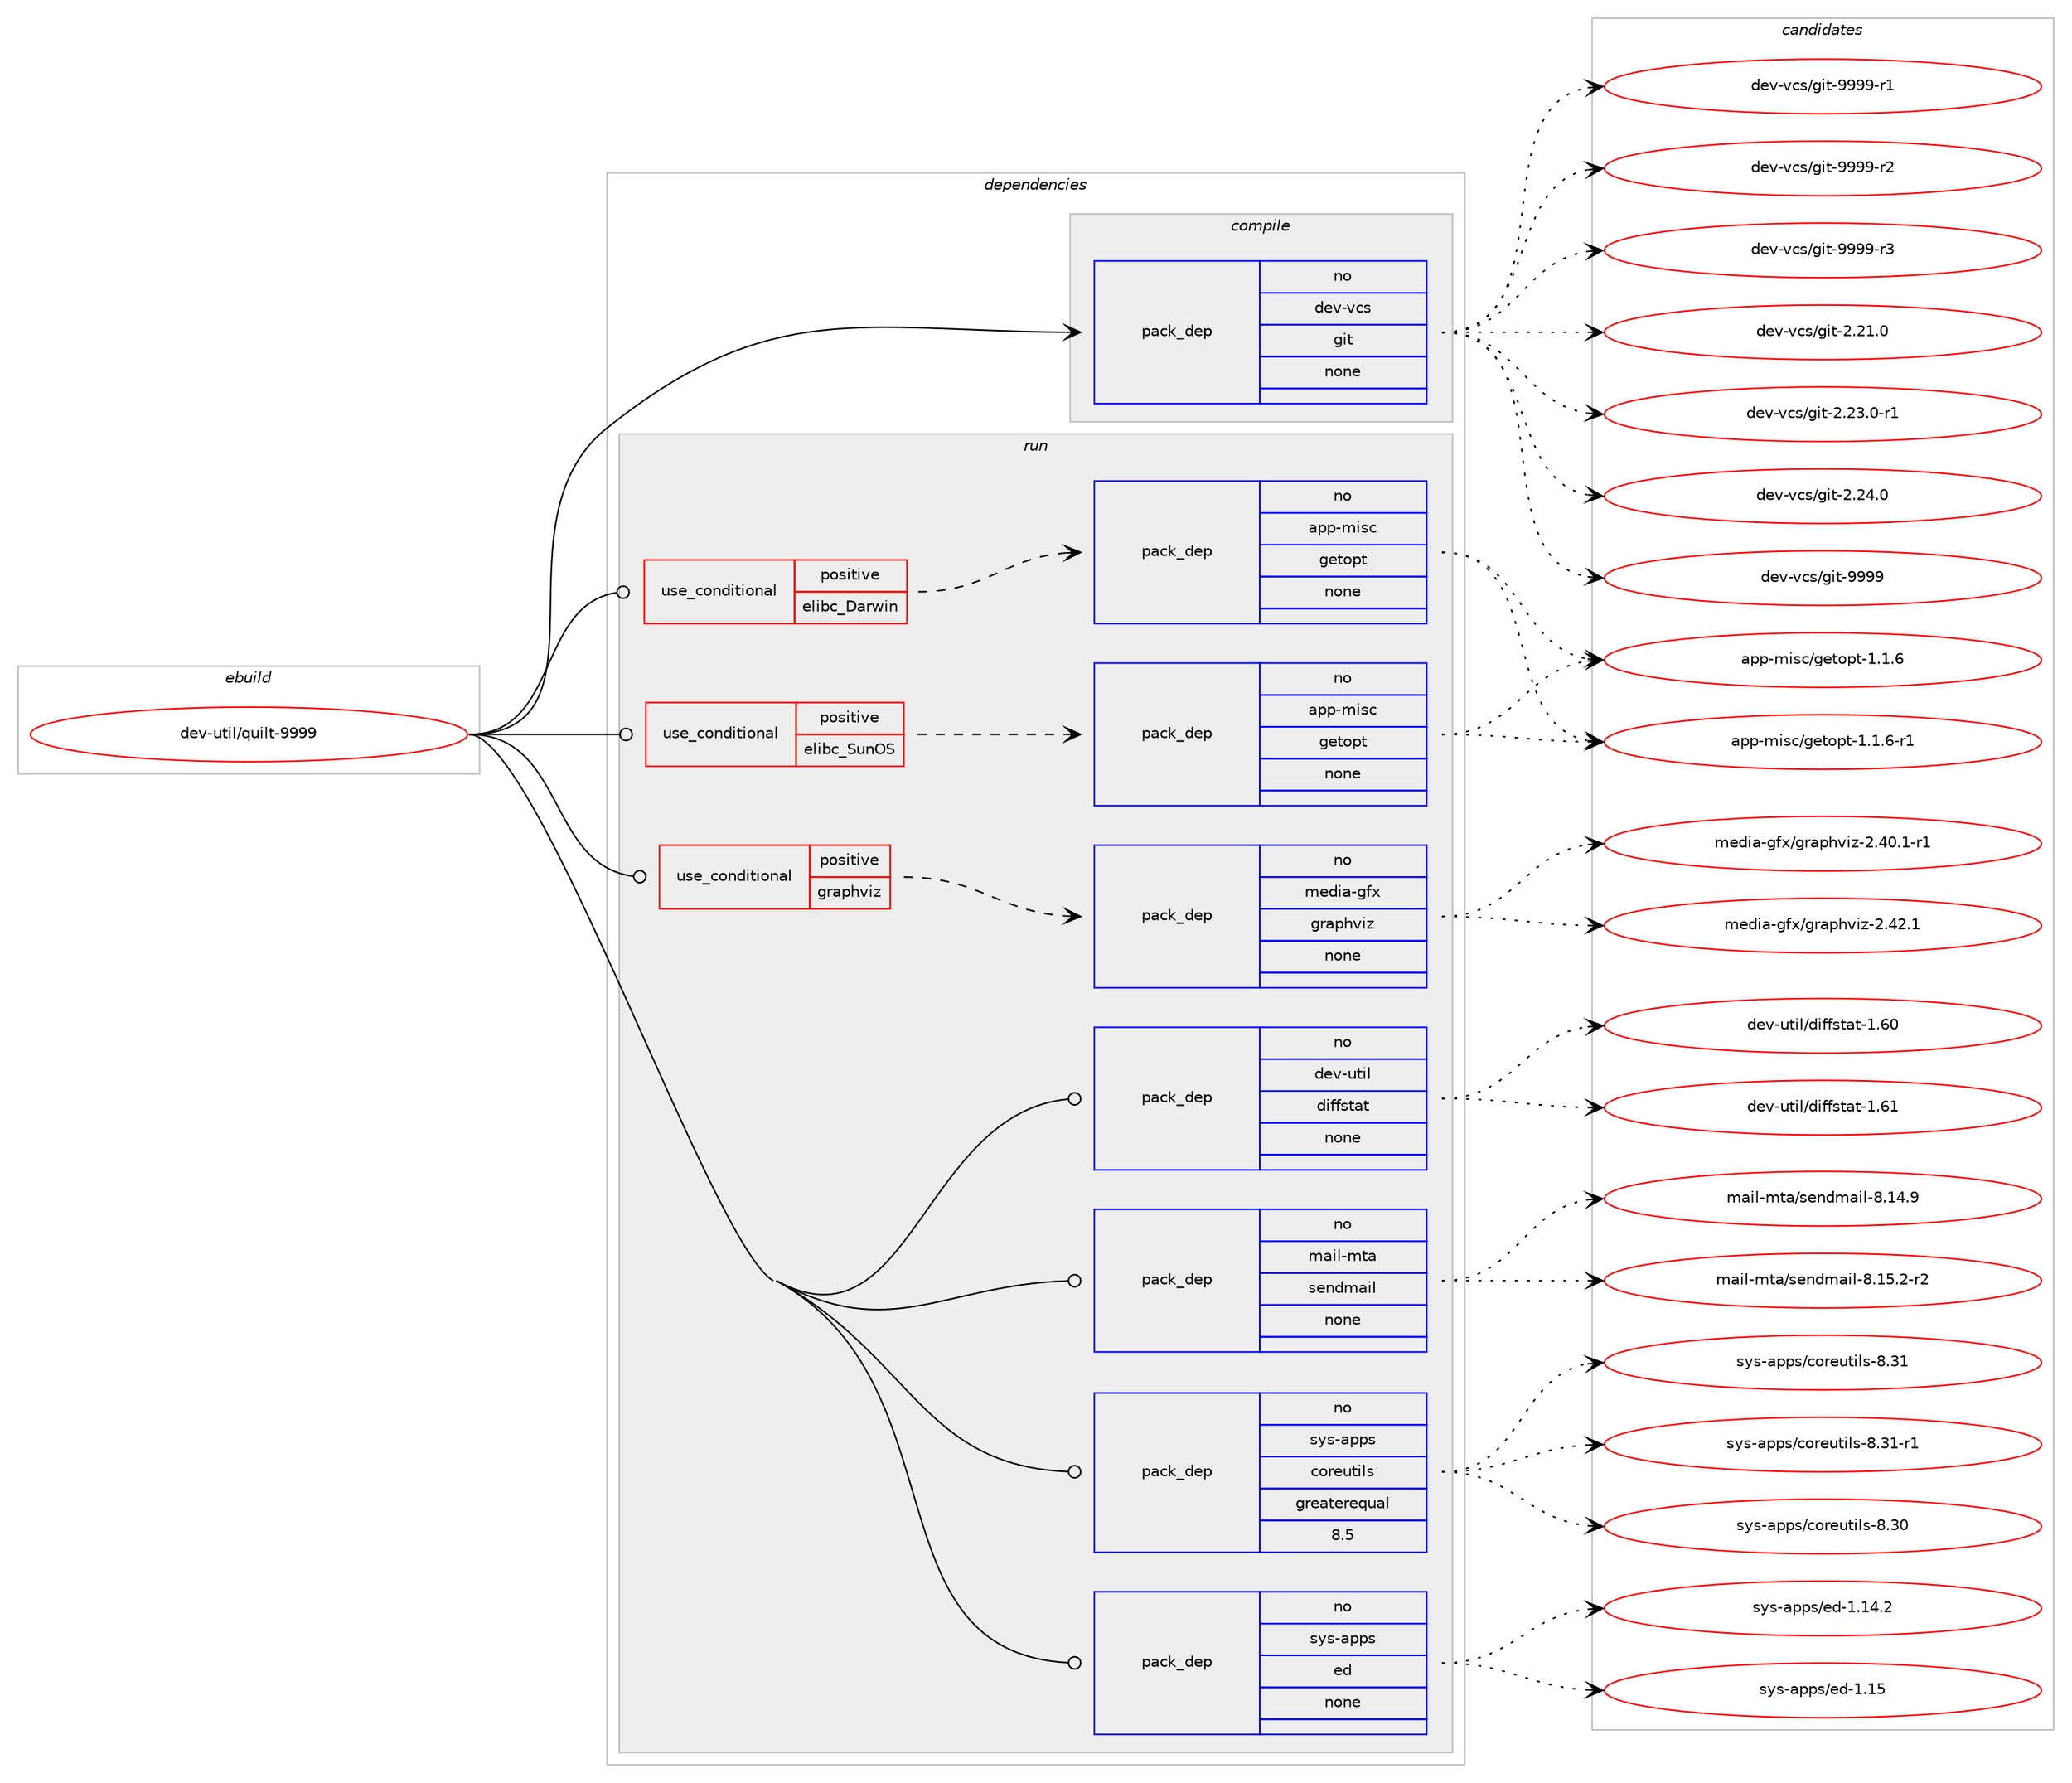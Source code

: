 digraph prolog {

# *************
# Graph options
# *************

newrank=true;
concentrate=true;
compound=true;
graph [rankdir=LR,fontname=Helvetica,fontsize=10,ranksep=1.5];#, ranksep=2.5, nodesep=0.2];
edge  [arrowhead=vee];
node  [fontname=Helvetica,fontsize=10];

# **********
# The ebuild
# **********

subgraph cluster_leftcol {
color=gray;
rank=same;
label=<<i>ebuild</i>>;
id [label="dev-util/quilt-9999", color=red, width=4, href="../dev-util/quilt-9999.svg"];
}

# ****************
# The dependencies
# ****************

subgraph cluster_midcol {
color=gray;
label=<<i>dependencies</i>>;
subgraph cluster_compile {
fillcolor="#eeeeee";
style=filled;
label=<<i>compile</i>>;
subgraph pack536282 {
dependency731662 [label=<<TABLE BORDER="0" CELLBORDER="1" CELLSPACING="0" CELLPADDING="4" WIDTH="220"><TR><TD ROWSPAN="6" CELLPADDING="30">pack_dep</TD></TR><TR><TD WIDTH="110">no</TD></TR><TR><TD>dev-vcs</TD></TR><TR><TD>git</TD></TR><TR><TD>none</TD></TR><TR><TD></TD></TR></TABLE>>, shape=none, color=blue];
}
id:e -> dependency731662:w [weight=20,style="solid",arrowhead="vee"];
}
subgraph cluster_compileandrun {
fillcolor="#eeeeee";
style=filled;
label=<<i>compile and run</i>>;
}
subgraph cluster_run {
fillcolor="#eeeeee";
style=filled;
label=<<i>run</i>>;
subgraph cond183199 {
dependency731663 [label=<<TABLE BORDER="0" CELLBORDER="1" CELLSPACING="0" CELLPADDING="4"><TR><TD ROWSPAN="3" CELLPADDING="10">use_conditional</TD></TR><TR><TD>positive</TD></TR><TR><TD>elibc_Darwin</TD></TR></TABLE>>, shape=none, color=red];
subgraph pack536283 {
dependency731664 [label=<<TABLE BORDER="0" CELLBORDER="1" CELLSPACING="0" CELLPADDING="4" WIDTH="220"><TR><TD ROWSPAN="6" CELLPADDING="30">pack_dep</TD></TR><TR><TD WIDTH="110">no</TD></TR><TR><TD>app-misc</TD></TR><TR><TD>getopt</TD></TR><TR><TD>none</TD></TR><TR><TD></TD></TR></TABLE>>, shape=none, color=blue];
}
dependency731663:e -> dependency731664:w [weight=20,style="dashed",arrowhead="vee"];
}
id:e -> dependency731663:w [weight=20,style="solid",arrowhead="odot"];
subgraph cond183200 {
dependency731665 [label=<<TABLE BORDER="0" CELLBORDER="1" CELLSPACING="0" CELLPADDING="4"><TR><TD ROWSPAN="3" CELLPADDING="10">use_conditional</TD></TR><TR><TD>positive</TD></TR><TR><TD>elibc_SunOS</TD></TR></TABLE>>, shape=none, color=red];
subgraph pack536284 {
dependency731666 [label=<<TABLE BORDER="0" CELLBORDER="1" CELLSPACING="0" CELLPADDING="4" WIDTH="220"><TR><TD ROWSPAN="6" CELLPADDING="30">pack_dep</TD></TR><TR><TD WIDTH="110">no</TD></TR><TR><TD>app-misc</TD></TR><TR><TD>getopt</TD></TR><TR><TD>none</TD></TR><TR><TD></TD></TR></TABLE>>, shape=none, color=blue];
}
dependency731665:e -> dependency731666:w [weight=20,style="dashed",arrowhead="vee"];
}
id:e -> dependency731665:w [weight=20,style="solid",arrowhead="odot"];
subgraph cond183201 {
dependency731667 [label=<<TABLE BORDER="0" CELLBORDER="1" CELLSPACING="0" CELLPADDING="4"><TR><TD ROWSPAN="3" CELLPADDING="10">use_conditional</TD></TR><TR><TD>positive</TD></TR><TR><TD>graphviz</TD></TR></TABLE>>, shape=none, color=red];
subgraph pack536285 {
dependency731668 [label=<<TABLE BORDER="0" CELLBORDER="1" CELLSPACING="0" CELLPADDING="4" WIDTH="220"><TR><TD ROWSPAN="6" CELLPADDING="30">pack_dep</TD></TR><TR><TD WIDTH="110">no</TD></TR><TR><TD>media-gfx</TD></TR><TR><TD>graphviz</TD></TR><TR><TD>none</TD></TR><TR><TD></TD></TR></TABLE>>, shape=none, color=blue];
}
dependency731667:e -> dependency731668:w [weight=20,style="dashed",arrowhead="vee"];
}
id:e -> dependency731667:w [weight=20,style="solid",arrowhead="odot"];
subgraph pack536286 {
dependency731669 [label=<<TABLE BORDER="0" CELLBORDER="1" CELLSPACING="0" CELLPADDING="4" WIDTH="220"><TR><TD ROWSPAN="6" CELLPADDING="30">pack_dep</TD></TR><TR><TD WIDTH="110">no</TD></TR><TR><TD>dev-util</TD></TR><TR><TD>diffstat</TD></TR><TR><TD>none</TD></TR><TR><TD></TD></TR></TABLE>>, shape=none, color=blue];
}
id:e -> dependency731669:w [weight=20,style="solid",arrowhead="odot"];
subgraph pack536287 {
dependency731670 [label=<<TABLE BORDER="0" CELLBORDER="1" CELLSPACING="0" CELLPADDING="4" WIDTH="220"><TR><TD ROWSPAN="6" CELLPADDING="30">pack_dep</TD></TR><TR><TD WIDTH="110">no</TD></TR><TR><TD>mail-mta</TD></TR><TR><TD>sendmail</TD></TR><TR><TD>none</TD></TR><TR><TD></TD></TR></TABLE>>, shape=none, color=blue];
}
id:e -> dependency731670:w [weight=20,style="solid",arrowhead="odot"];
subgraph pack536288 {
dependency731671 [label=<<TABLE BORDER="0" CELLBORDER="1" CELLSPACING="0" CELLPADDING="4" WIDTH="220"><TR><TD ROWSPAN="6" CELLPADDING="30">pack_dep</TD></TR><TR><TD WIDTH="110">no</TD></TR><TR><TD>sys-apps</TD></TR><TR><TD>coreutils</TD></TR><TR><TD>greaterequal</TD></TR><TR><TD>8.5</TD></TR></TABLE>>, shape=none, color=blue];
}
id:e -> dependency731671:w [weight=20,style="solid",arrowhead="odot"];
subgraph pack536289 {
dependency731672 [label=<<TABLE BORDER="0" CELLBORDER="1" CELLSPACING="0" CELLPADDING="4" WIDTH="220"><TR><TD ROWSPAN="6" CELLPADDING="30">pack_dep</TD></TR><TR><TD WIDTH="110">no</TD></TR><TR><TD>sys-apps</TD></TR><TR><TD>ed</TD></TR><TR><TD>none</TD></TR><TR><TD></TD></TR></TABLE>>, shape=none, color=blue];
}
id:e -> dependency731672:w [weight=20,style="solid",arrowhead="odot"];
}
}

# **************
# The candidates
# **************

subgraph cluster_choices {
rank=same;
color=gray;
label=<<i>candidates</i>>;

subgraph choice536282 {
color=black;
nodesep=1;
choice10010111845118991154710310511645504650494648 [label="dev-vcs/git-2.21.0", color=red, width=4,href="../dev-vcs/git-2.21.0.svg"];
choice100101118451189911547103105116455046505146484511449 [label="dev-vcs/git-2.23.0-r1", color=red, width=4,href="../dev-vcs/git-2.23.0-r1.svg"];
choice10010111845118991154710310511645504650524648 [label="dev-vcs/git-2.24.0", color=red, width=4,href="../dev-vcs/git-2.24.0.svg"];
choice1001011184511899115471031051164557575757 [label="dev-vcs/git-9999", color=red, width=4,href="../dev-vcs/git-9999.svg"];
choice10010111845118991154710310511645575757574511449 [label="dev-vcs/git-9999-r1", color=red, width=4,href="../dev-vcs/git-9999-r1.svg"];
choice10010111845118991154710310511645575757574511450 [label="dev-vcs/git-9999-r2", color=red, width=4,href="../dev-vcs/git-9999-r2.svg"];
choice10010111845118991154710310511645575757574511451 [label="dev-vcs/git-9999-r3", color=red, width=4,href="../dev-vcs/git-9999-r3.svg"];
dependency731662:e -> choice10010111845118991154710310511645504650494648:w [style=dotted,weight="100"];
dependency731662:e -> choice100101118451189911547103105116455046505146484511449:w [style=dotted,weight="100"];
dependency731662:e -> choice10010111845118991154710310511645504650524648:w [style=dotted,weight="100"];
dependency731662:e -> choice1001011184511899115471031051164557575757:w [style=dotted,weight="100"];
dependency731662:e -> choice10010111845118991154710310511645575757574511449:w [style=dotted,weight="100"];
dependency731662:e -> choice10010111845118991154710310511645575757574511450:w [style=dotted,weight="100"];
dependency731662:e -> choice10010111845118991154710310511645575757574511451:w [style=dotted,weight="100"];
}
subgraph choice536283 {
color=black;
nodesep=1;
choice97112112451091051159947103101116111112116454946494654 [label="app-misc/getopt-1.1.6", color=red, width=4,href="../app-misc/getopt-1.1.6.svg"];
choice971121124510910511599471031011161111121164549464946544511449 [label="app-misc/getopt-1.1.6-r1", color=red, width=4,href="../app-misc/getopt-1.1.6-r1.svg"];
dependency731664:e -> choice97112112451091051159947103101116111112116454946494654:w [style=dotted,weight="100"];
dependency731664:e -> choice971121124510910511599471031011161111121164549464946544511449:w [style=dotted,weight="100"];
}
subgraph choice536284 {
color=black;
nodesep=1;
choice97112112451091051159947103101116111112116454946494654 [label="app-misc/getopt-1.1.6", color=red, width=4,href="../app-misc/getopt-1.1.6.svg"];
choice971121124510910511599471031011161111121164549464946544511449 [label="app-misc/getopt-1.1.6-r1", color=red, width=4,href="../app-misc/getopt-1.1.6-r1.svg"];
dependency731666:e -> choice97112112451091051159947103101116111112116454946494654:w [style=dotted,weight="100"];
dependency731666:e -> choice971121124510910511599471031011161111121164549464946544511449:w [style=dotted,weight="100"];
}
subgraph choice536285 {
color=black;
nodesep=1;
choice10910110010597451031021204710311497112104118105122455046524846494511449 [label="media-gfx/graphviz-2.40.1-r1", color=red, width=4,href="../media-gfx/graphviz-2.40.1-r1.svg"];
choice1091011001059745103102120471031149711210411810512245504652504649 [label="media-gfx/graphviz-2.42.1", color=red, width=4,href="../media-gfx/graphviz-2.42.1.svg"];
dependency731668:e -> choice10910110010597451031021204710311497112104118105122455046524846494511449:w [style=dotted,weight="100"];
dependency731668:e -> choice1091011001059745103102120471031149711210411810512245504652504649:w [style=dotted,weight="100"];
}
subgraph choice536286 {
color=black;
nodesep=1;
choice1001011184511711610510847100105102102115116971164549465448 [label="dev-util/diffstat-1.60", color=red, width=4,href="../dev-util/diffstat-1.60.svg"];
choice1001011184511711610510847100105102102115116971164549465449 [label="dev-util/diffstat-1.61", color=red, width=4,href="../dev-util/diffstat-1.61.svg"];
dependency731669:e -> choice1001011184511711610510847100105102102115116971164549465448:w [style=dotted,weight="100"];
dependency731669:e -> choice1001011184511711610510847100105102102115116971164549465449:w [style=dotted,weight="100"];
}
subgraph choice536287 {
color=black;
nodesep=1;
choice109971051084510911697471151011101001099710510845564649524657 [label="mail-mta/sendmail-8.14.9", color=red, width=4,href="../mail-mta/sendmail-8.14.9.svg"];
choice1099710510845109116974711510111010010997105108455646495346504511450 [label="mail-mta/sendmail-8.15.2-r2", color=red, width=4,href="../mail-mta/sendmail-8.15.2-r2.svg"];
dependency731670:e -> choice109971051084510911697471151011101001099710510845564649524657:w [style=dotted,weight="100"];
dependency731670:e -> choice1099710510845109116974711510111010010997105108455646495346504511450:w [style=dotted,weight="100"];
}
subgraph choice536288 {
color=black;
nodesep=1;
choice115121115459711211211547991111141011171161051081154556465148 [label="sys-apps/coreutils-8.30", color=red, width=4,href="../sys-apps/coreutils-8.30.svg"];
choice115121115459711211211547991111141011171161051081154556465149 [label="sys-apps/coreutils-8.31", color=red, width=4,href="../sys-apps/coreutils-8.31.svg"];
choice1151211154597112112115479911111410111711610510811545564651494511449 [label="sys-apps/coreutils-8.31-r1", color=red, width=4,href="../sys-apps/coreutils-8.31-r1.svg"];
dependency731671:e -> choice115121115459711211211547991111141011171161051081154556465148:w [style=dotted,weight="100"];
dependency731671:e -> choice115121115459711211211547991111141011171161051081154556465149:w [style=dotted,weight="100"];
dependency731671:e -> choice1151211154597112112115479911111410111711610510811545564651494511449:w [style=dotted,weight="100"];
}
subgraph choice536289 {
color=black;
nodesep=1;
choice11512111545971121121154710110045494649524650 [label="sys-apps/ed-1.14.2", color=red, width=4,href="../sys-apps/ed-1.14.2.svg"];
choice1151211154597112112115471011004549464953 [label="sys-apps/ed-1.15", color=red, width=4,href="../sys-apps/ed-1.15.svg"];
dependency731672:e -> choice11512111545971121121154710110045494649524650:w [style=dotted,weight="100"];
dependency731672:e -> choice1151211154597112112115471011004549464953:w [style=dotted,weight="100"];
}
}

}
